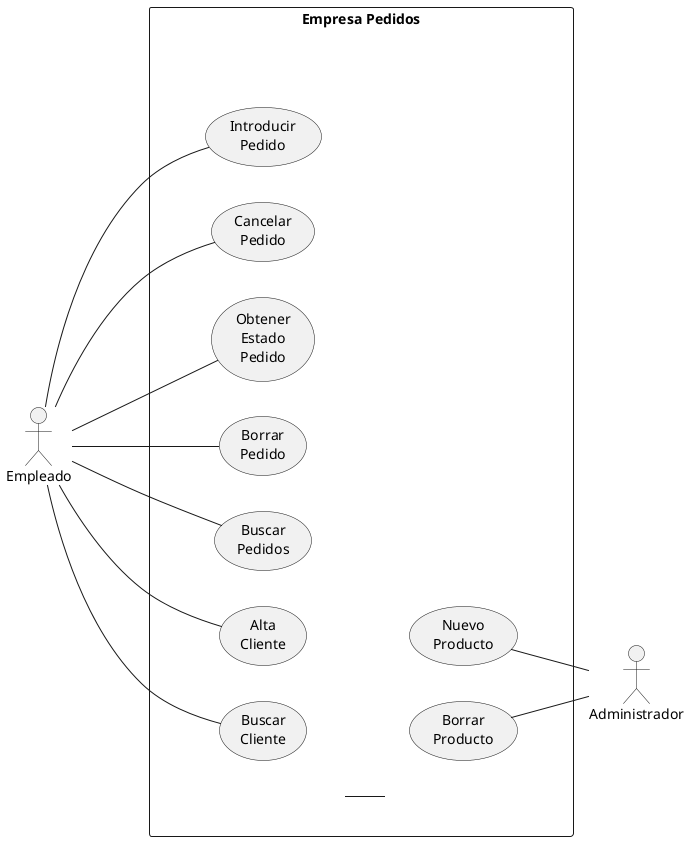 @startuml
'https://plantuml.com/use-case-diagram
left to right direction
:Empleado: as emple
:Administrador: as admin

rectangle "Empresa Pedidos"{
rectangle " " as izq #line:white{
(Introducir\nPedido)
(Cancelar\nPedido)
(Obtener\nEstado\nPedido)
(Borrar\nPedido)
(Buscar\nPedidos)
(Alta\nCliente)
(Buscar\nCliente)
}
rectangle " " as de #line:white{
(Nuevo\nProducto)
(Borrar\nProducto)
}
}
izq -- de

emple --- (Introducir\nPedido)
emple -- (Cancelar\nPedido)
emple -- (Obtener\nEstado\nPedido)
emple --(Borrar\nPedido)
emple --(Buscar\nPedidos)
emple --(Alta\nCliente)
emple --(Buscar\nCliente)

(Nuevo\nProducto) -- admin
(Borrar\nProducto) -- admin

@enduml